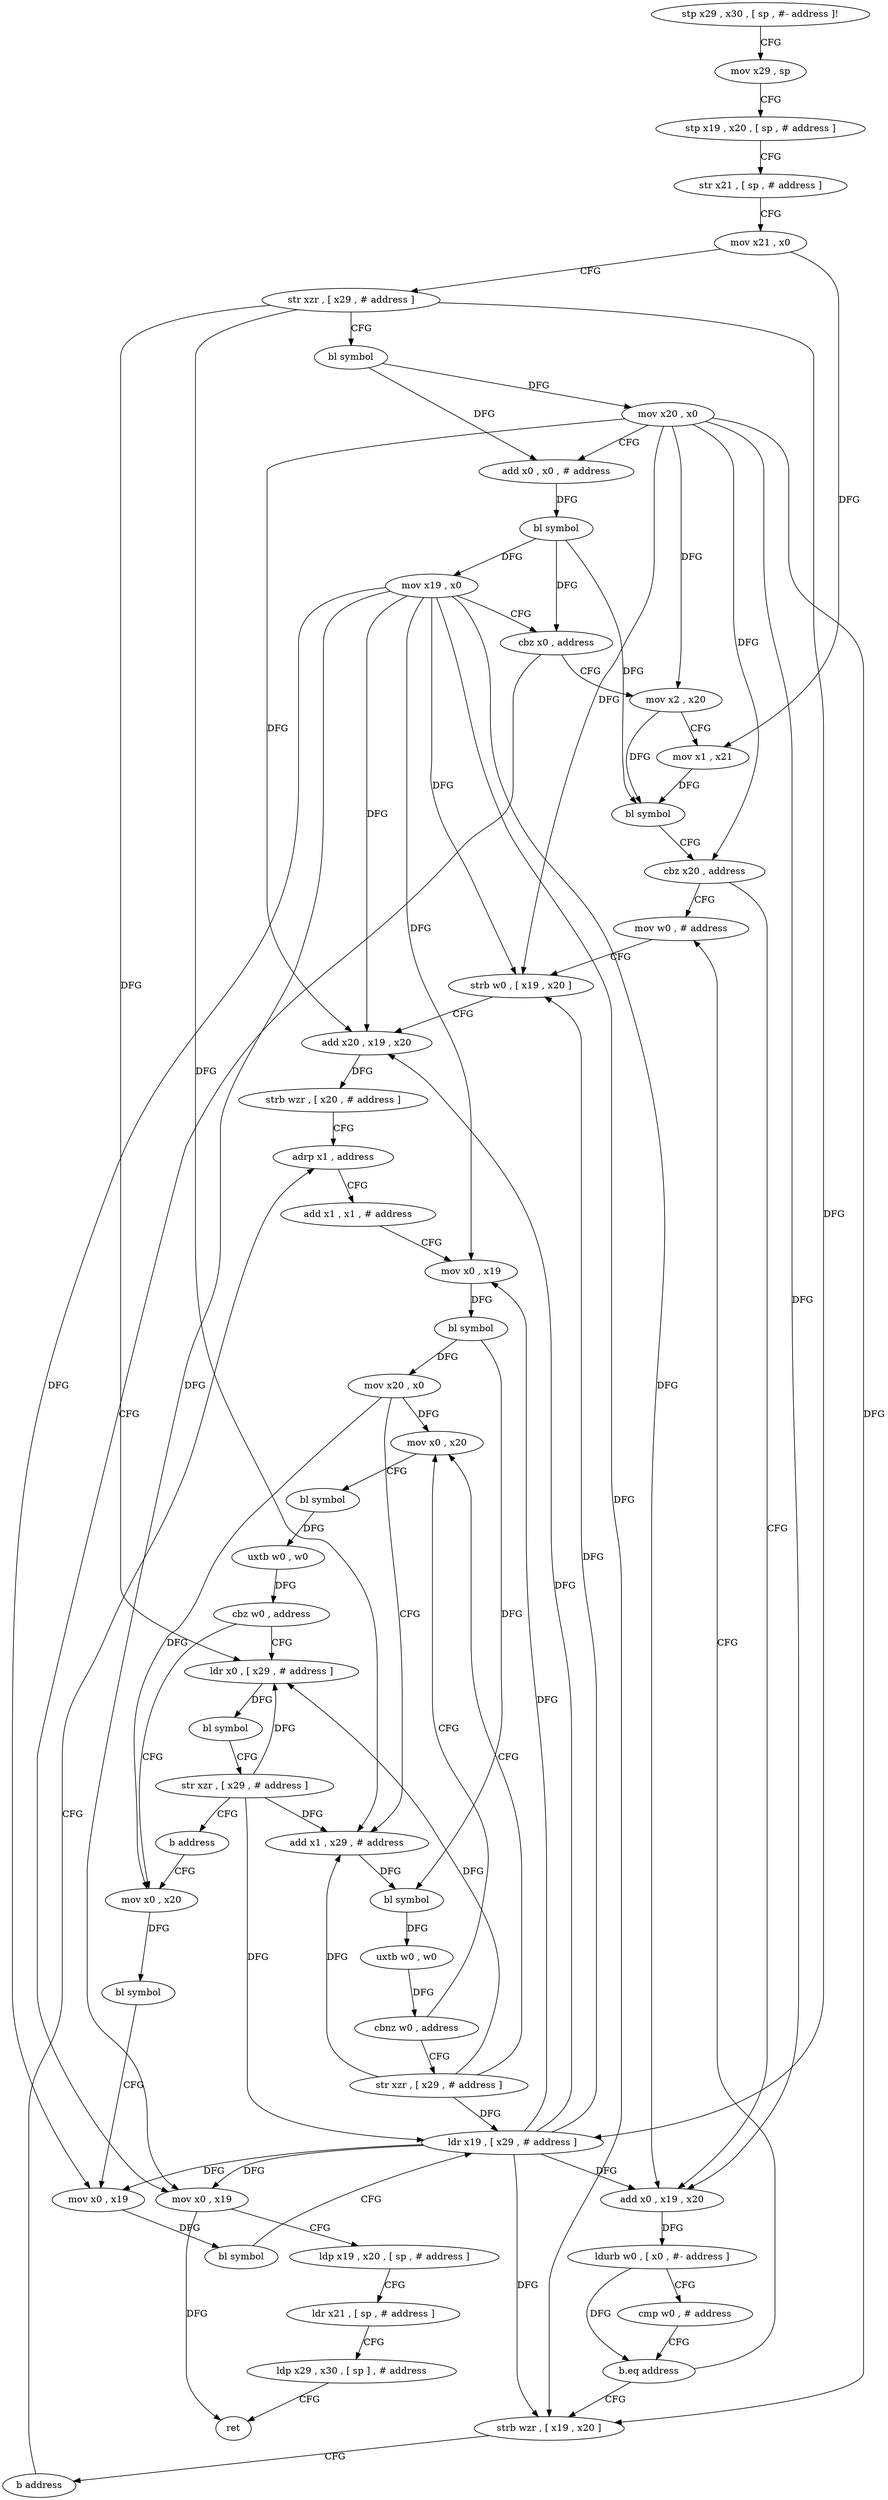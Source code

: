 digraph "func" {
"106392" [label = "stp x29 , x30 , [ sp , #- address ]!" ]
"106396" [label = "mov x29 , sp" ]
"106400" [label = "stp x19 , x20 , [ sp , # address ]" ]
"106404" [label = "str x21 , [ sp , # address ]" ]
"106408" [label = "mov x21 , x0" ]
"106412" [label = "str xzr , [ x29 , # address ]" ]
"106416" [label = "bl symbol" ]
"106420" [label = "mov x20 , x0" ]
"106424" [label = "add x0 , x0 , # address" ]
"106428" [label = "bl symbol" ]
"106432" [label = "mov x19 , x0" ]
"106436" [label = "cbz x0 , address" ]
"106564" [label = "mov x0 , x19" ]
"106440" [label = "mov x2 , x20" ]
"106568" [label = "ldp x19 , x20 , [ sp , # address ]" ]
"106572" [label = "ldr x21 , [ sp , # address ]" ]
"106576" [label = "ldp x29 , x30 , [ sp ] , # address" ]
"106580" [label = "ret" ]
"106444" [label = "mov x1 , x21" ]
"106448" [label = "bl symbol" ]
"106452" [label = "cbz x20 , address" ]
"106472" [label = "mov w0 , # address" ]
"106456" [label = "add x0 , x19 , x20" ]
"106476" [label = "strb w0 , [ x19 , x20 ]" ]
"106480" [label = "add x20 , x19 , x20" ]
"106484" [label = "strb wzr , [ x20 , # address ]" ]
"106488" [label = "adrp x1 , address" ]
"106460" [label = "ldurb w0 , [ x0 , #- address ]" ]
"106464" [label = "cmp w0 , # address" ]
"106468" [label = "b.eq address" ]
"106584" [label = "strb wzr , [ x19 , x20 ]" ]
"106528" [label = "mov x0 , x20" ]
"106532" [label = "bl symbol" ]
"106536" [label = "uxtb w0 , w0" ]
"106540" [label = "cbz w0 , address" ]
"106592" [label = "ldr x0 , [ x29 , # address ]" ]
"106544" [label = "mov x0 , x20" ]
"106524" [label = "str xzr , [ x29 , # address ]" ]
"106588" [label = "b address" ]
"106596" [label = "bl symbol" ]
"106600" [label = "str xzr , [ x29 , # address ]" ]
"106604" [label = "b address" ]
"106548" [label = "bl symbol" ]
"106552" [label = "mov x0 , x19" ]
"106556" [label = "bl symbol" ]
"106560" [label = "ldr x19 , [ x29 , # address ]" ]
"106492" [label = "add x1 , x1 , # address" ]
"106496" [label = "mov x0 , x19" ]
"106500" [label = "bl symbol" ]
"106504" [label = "mov x20 , x0" ]
"106508" [label = "add x1 , x29 , # address" ]
"106512" [label = "bl symbol" ]
"106516" [label = "uxtb w0 , w0" ]
"106520" [label = "cbnz w0 , address" ]
"106392" -> "106396" [ label = "CFG" ]
"106396" -> "106400" [ label = "CFG" ]
"106400" -> "106404" [ label = "CFG" ]
"106404" -> "106408" [ label = "CFG" ]
"106408" -> "106412" [ label = "CFG" ]
"106408" -> "106444" [ label = "DFG" ]
"106412" -> "106416" [ label = "CFG" ]
"106412" -> "106592" [ label = "DFG" ]
"106412" -> "106560" [ label = "DFG" ]
"106412" -> "106508" [ label = "DFG" ]
"106416" -> "106420" [ label = "DFG" ]
"106416" -> "106424" [ label = "DFG" ]
"106420" -> "106424" [ label = "CFG" ]
"106420" -> "106440" [ label = "DFG" ]
"106420" -> "106452" [ label = "DFG" ]
"106420" -> "106476" [ label = "DFG" ]
"106420" -> "106480" [ label = "DFG" ]
"106420" -> "106456" [ label = "DFG" ]
"106420" -> "106584" [ label = "DFG" ]
"106424" -> "106428" [ label = "DFG" ]
"106428" -> "106432" [ label = "DFG" ]
"106428" -> "106436" [ label = "DFG" ]
"106428" -> "106448" [ label = "DFG" ]
"106432" -> "106436" [ label = "CFG" ]
"106432" -> "106564" [ label = "DFG" ]
"106432" -> "106476" [ label = "DFG" ]
"106432" -> "106480" [ label = "DFG" ]
"106432" -> "106456" [ label = "DFG" ]
"106432" -> "106496" [ label = "DFG" ]
"106432" -> "106584" [ label = "DFG" ]
"106432" -> "106552" [ label = "DFG" ]
"106436" -> "106564" [ label = "CFG" ]
"106436" -> "106440" [ label = "CFG" ]
"106564" -> "106568" [ label = "CFG" ]
"106564" -> "106580" [ label = "DFG" ]
"106440" -> "106444" [ label = "CFG" ]
"106440" -> "106448" [ label = "DFG" ]
"106568" -> "106572" [ label = "CFG" ]
"106572" -> "106576" [ label = "CFG" ]
"106576" -> "106580" [ label = "CFG" ]
"106444" -> "106448" [ label = "DFG" ]
"106448" -> "106452" [ label = "CFG" ]
"106452" -> "106472" [ label = "CFG" ]
"106452" -> "106456" [ label = "CFG" ]
"106472" -> "106476" [ label = "CFG" ]
"106456" -> "106460" [ label = "DFG" ]
"106476" -> "106480" [ label = "CFG" ]
"106480" -> "106484" [ label = "DFG" ]
"106484" -> "106488" [ label = "CFG" ]
"106488" -> "106492" [ label = "CFG" ]
"106460" -> "106464" [ label = "CFG" ]
"106460" -> "106468" [ label = "DFG" ]
"106464" -> "106468" [ label = "CFG" ]
"106468" -> "106584" [ label = "CFG" ]
"106468" -> "106472" [ label = "CFG" ]
"106584" -> "106588" [ label = "CFG" ]
"106528" -> "106532" [ label = "CFG" ]
"106532" -> "106536" [ label = "DFG" ]
"106536" -> "106540" [ label = "DFG" ]
"106540" -> "106592" [ label = "CFG" ]
"106540" -> "106544" [ label = "CFG" ]
"106592" -> "106596" [ label = "DFG" ]
"106544" -> "106548" [ label = "DFG" ]
"106524" -> "106528" [ label = "CFG" ]
"106524" -> "106508" [ label = "DFG" ]
"106524" -> "106592" [ label = "DFG" ]
"106524" -> "106560" [ label = "DFG" ]
"106588" -> "106488" [ label = "CFG" ]
"106596" -> "106600" [ label = "CFG" ]
"106600" -> "106604" [ label = "CFG" ]
"106600" -> "106508" [ label = "DFG" ]
"106600" -> "106592" [ label = "DFG" ]
"106600" -> "106560" [ label = "DFG" ]
"106604" -> "106544" [ label = "CFG" ]
"106548" -> "106552" [ label = "CFG" ]
"106552" -> "106556" [ label = "DFG" ]
"106556" -> "106560" [ label = "CFG" ]
"106560" -> "106564" [ label = "DFG" ]
"106560" -> "106496" [ label = "DFG" ]
"106560" -> "106552" [ label = "DFG" ]
"106560" -> "106476" [ label = "DFG" ]
"106560" -> "106480" [ label = "DFG" ]
"106560" -> "106456" [ label = "DFG" ]
"106560" -> "106584" [ label = "DFG" ]
"106492" -> "106496" [ label = "CFG" ]
"106496" -> "106500" [ label = "DFG" ]
"106500" -> "106504" [ label = "DFG" ]
"106500" -> "106512" [ label = "DFG" ]
"106504" -> "106508" [ label = "CFG" ]
"106504" -> "106528" [ label = "DFG" ]
"106504" -> "106544" [ label = "DFG" ]
"106508" -> "106512" [ label = "DFG" ]
"106512" -> "106516" [ label = "DFG" ]
"106516" -> "106520" [ label = "DFG" ]
"106520" -> "106528" [ label = "CFG" ]
"106520" -> "106524" [ label = "CFG" ]
}
